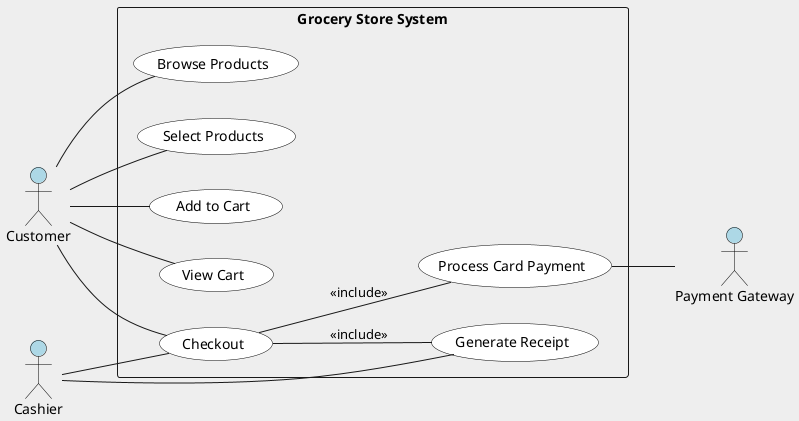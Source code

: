@startuml
left to right direction
skinparam backgroundColor #EEE
skinparam usecase {
  BorderColor black
  BackgroundColor white
}
skinparam actor {
  BorderColor black
  BackgroundColor lightblue
}

actor Customer
actor Cashier
actor "Payment Gateway" as PaymentGateway

rectangle "Grocery Store System" {
  usecase "Browse Products" as BrowseProducts
  usecase "Select Products" as SelectProducts
  usecase "Add to Cart" as AddToCart
  usecase "View Cart" as ViewCart
  usecase "Checkout" as Checkout
  usecase "Process Card Payment" as ProcessCardPayment
  usecase "Generate Receipt" as GenerateReceipt
}

Customer -- BrowseProducts
Customer -- SelectProducts
Customer -- AddToCart
Customer -- ViewCart
Customer -- Checkout

Checkout -- (ProcessCardPayment) : <<include>>
Checkout -- GenerateReceipt : <<include>>

Cashier -- Checkout
Cashier -- GenerateReceipt

(ProcessCardPayment) -- PaymentGateway

@enduml